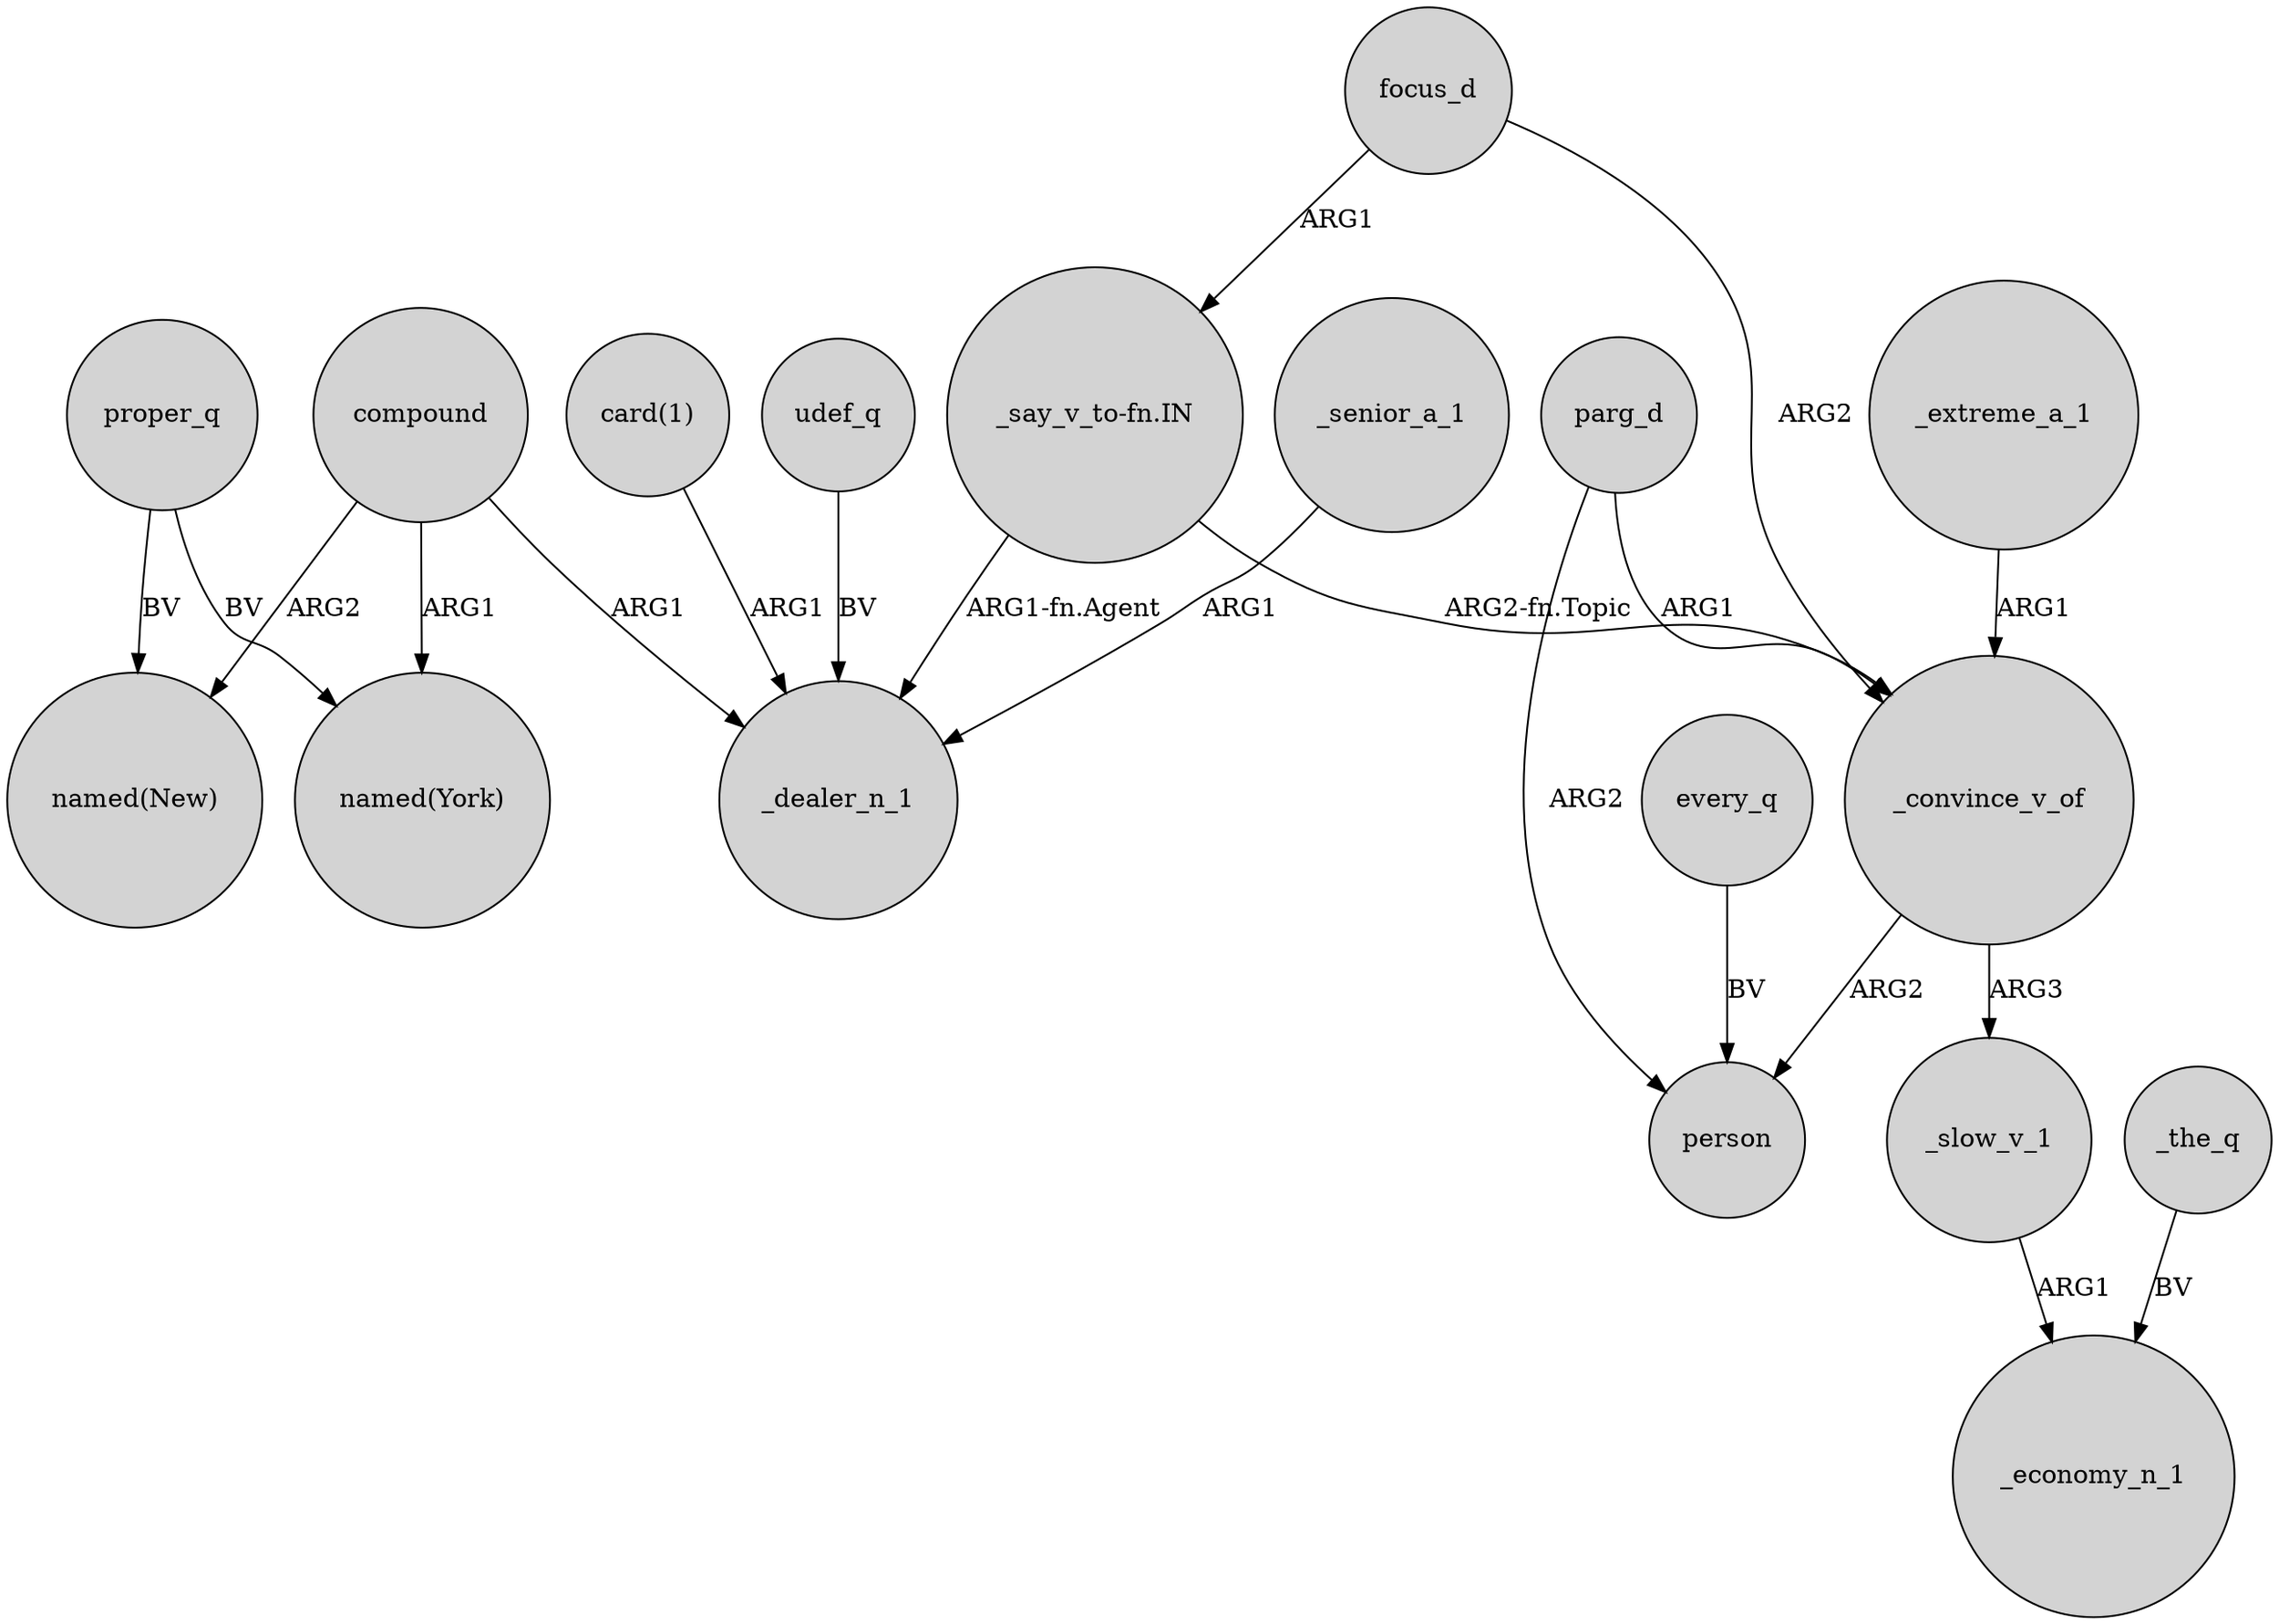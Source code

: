 digraph {
	node [shape=circle style=filled]
	_senior_a_1 -> _dealer_n_1 [label=ARG1]
	focus_d -> _convince_v_of [label=ARG2]
	compound -> "named(New)" [label=ARG2]
	"_say_v_to-fn.IN" -> _dealer_n_1 [label="ARG1-fn.Agent"]
	"card(1)" -> _dealer_n_1 [label=ARG1]
	proper_q -> "named(New)" [label=BV]
	every_q -> person [label=BV]
	_the_q -> _economy_n_1 [label=BV]
	compound -> _dealer_n_1 [label=ARG1]
	parg_d -> person [label=ARG2]
	compound -> "named(York)" [label=ARG1]
	_extreme_a_1 -> _convince_v_of [label=ARG1]
	_convince_v_of -> person [label=ARG2]
	_convince_v_of -> _slow_v_1 [label=ARG3]
	parg_d -> _convince_v_of [label=ARG1]
	udef_q -> _dealer_n_1 [label=BV]
	proper_q -> "named(York)" [label=BV]
	"_say_v_to-fn.IN" -> _convince_v_of [label="ARG2-fn.Topic"]
	_slow_v_1 -> _economy_n_1 [label=ARG1]
	focus_d -> "_say_v_to-fn.IN" [label=ARG1]
}
